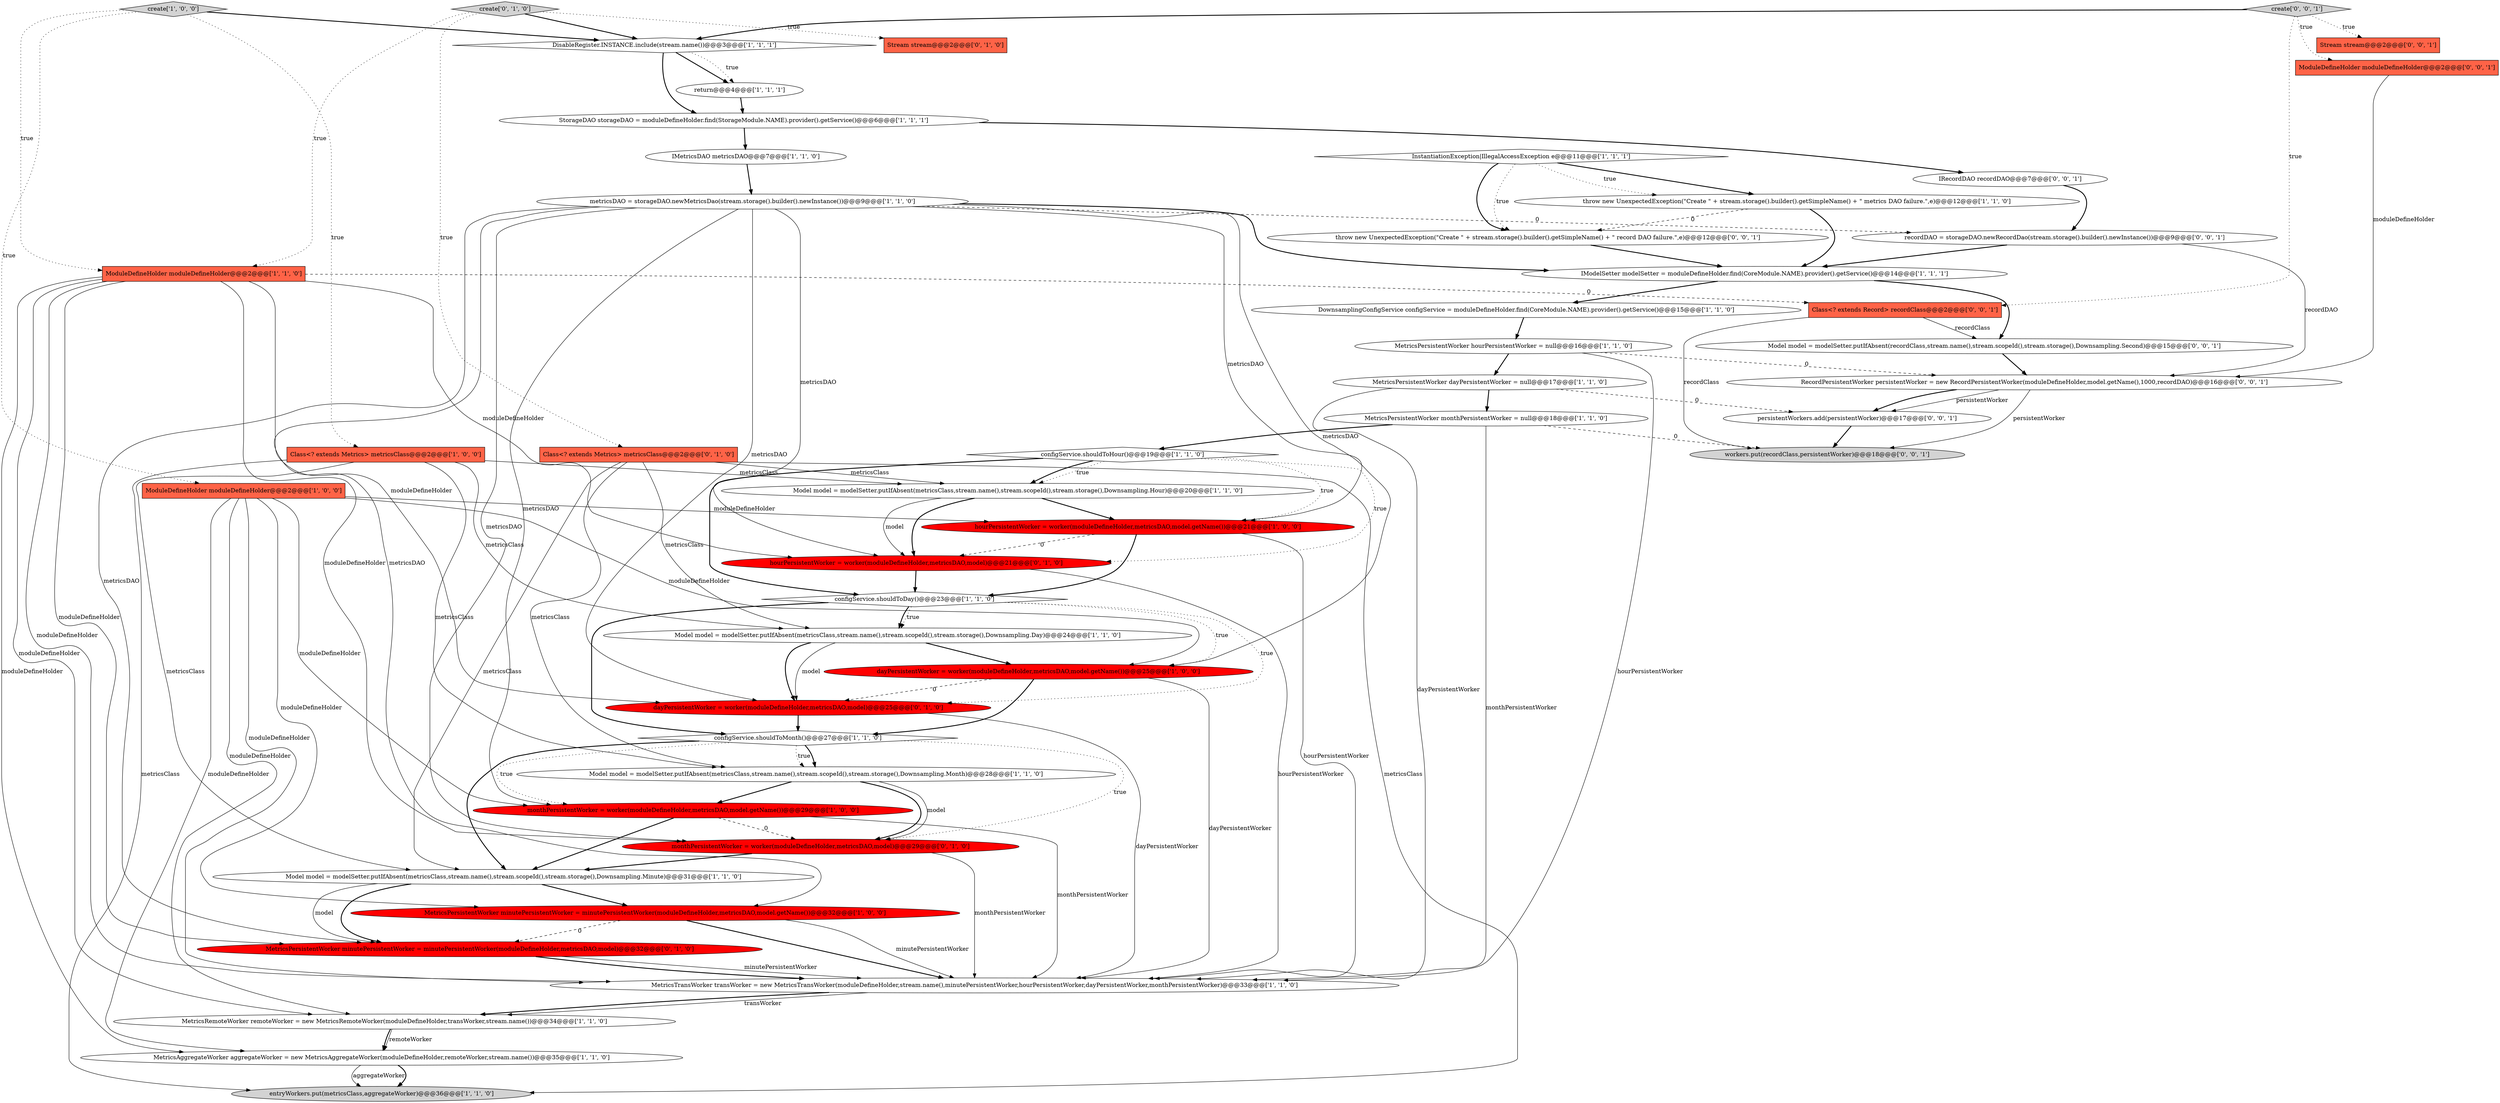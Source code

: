 digraph {
21 [style = filled, label = "return@@@4@@@['1', '1', '1']", fillcolor = white, shape = ellipse image = "AAA0AAABBB1BBB"];
22 [style = filled, label = "Model model = modelSetter.putIfAbsent(metricsClass,stream.name(),stream.scopeId(),stream.storage(),Downsampling.Minute)@@@31@@@['1', '1', '0']", fillcolor = white, shape = ellipse image = "AAA0AAABBB1BBB"];
38 [style = filled, label = "create['0', '0', '1']", fillcolor = lightgray, shape = diamond image = "AAA0AAABBB3BBB"];
45 [style = filled, label = "throw new UnexpectedException(\"Create \" + stream.storage().builder().getSimpleName() + \" record DAO failure.\",e)@@@12@@@['0', '0', '1']", fillcolor = white, shape = ellipse image = "AAA0AAABBB3BBB"];
25 [style = filled, label = "configService.shouldToHour()@@@19@@@['1', '1', '0']", fillcolor = white, shape = diamond image = "AAA0AAABBB1BBB"];
24 [style = filled, label = "IMetricsDAO metricsDAO@@@7@@@['1', '1', '0']", fillcolor = white, shape = ellipse image = "AAA0AAABBB1BBB"];
9 [style = filled, label = "DisableRegister.INSTANCE.include(stream.name())@@@3@@@['1', '1', '1']", fillcolor = white, shape = diamond image = "AAA0AAABBB1BBB"];
33 [style = filled, label = "monthPersistentWorker = worker(moduleDefineHolder,metricsDAO,model)@@@29@@@['0', '1', '0']", fillcolor = red, shape = ellipse image = "AAA1AAABBB2BBB"];
13 [style = filled, label = "ModuleDefineHolder moduleDefineHolder@@@2@@@['1', '0', '0']", fillcolor = tomato, shape = box image = "AAA0AAABBB1BBB"];
14 [style = filled, label = "ModuleDefineHolder moduleDefineHolder@@@2@@@['1', '1', '0']", fillcolor = tomato, shape = box image = "AAA0AAABBB1BBB"];
26 [style = filled, label = "metricsDAO = storageDAO.newMetricsDao(stream.storage().builder().newInstance())@@@9@@@['1', '1', '0']", fillcolor = white, shape = ellipse image = "AAA0AAABBB1BBB"];
42 [style = filled, label = "workers.put(recordClass,persistentWorker)@@@18@@@['0', '0', '1']", fillcolor = lightgray, shape = ellipse image = "AAA0AAABBB3BBB"];
11 [style = filled, label = "throw new UnexpectedException(\"Create \" + stream.storage().builder().getSimpleName() + \" metrics DAO failure.\",e)@@@12@@@['1', '1', '0']", fillcolor = white, shape = ellipse image = "AAA0AAABBB1BBB"];
4 [style = filled, label = "configService.shouldToDay()@@@23@@@['1', '1', '0']", fillcolor = white, shape = diamond image = "AAA0AAABBB1BBB"];
16 [style = filled, label = "hourPersistentWorker = worker(moduleDefineHolder,metricsDAO,model.getName())@@@21@@@['1', '0', '0']", fillcolor = red, shape = ellipse image = "AAA1AAABBB1BBB"];
1 [style = filled, label = "configService.shouldToMonth()@@@27@@@['1', '1', '0']", fillcolor = white, shape = diamond image = "AAA0AAABBB1BBB"];
40 [style = filled, label = "persistentWorkers.add(persistentWorker)@@@17@@@['0', '0', '1']", fillcolor = white, shape = ellipse image = "AAA0AAABBB3BBB"];
8 [style = filled, label = "monthPersistentWorker = worker(moduleDefineHolder,metricsDAO,model.getName())@@@29@@@['1', '0', '0']", fillcolor = red, shape = ellipse image = "AAA1AAABBB1BBB"];
46 [style = filled, label = "recordDAO = storageDAO.newRecordDao(stream.storage().builder().newInstance())@@@9@@@['0', '0', '1']", fillcolor = white, shape = ellipse image = "AAA0AAABBB3BBB"];
5 [style = filled, label = "dayPersistentWorker = worker(moduleDefineHolder,metricsDAO,model.getName())@@@25@@@['1', '0', '0']", fillcolor = red, shape = ellipse image = "AAA1AAABBB1BBB"];
41 [style = filled, label = "ModuleDefineHolder moduleDefineHolder@@@2@@@['0', '0', '1']", fillcolor = tomato, shape = box image = "AAA0AAABBB3BBB"];
12 [style = filled, label = "DownsamplingConfigService configService = moduleDefineHolder.find(CoreModule.NAME).provider().getService()@@@15@@@['1', '1', '0']", fillcolor = white, shape = ellipse image = "AAA0AAABBB1BBB"];
36 [style = filled, label = "MetricsPersistentWorker minutePersistentWorker = minutePersistentWorker(moduleDefineHolder,metricsDAO,model)@@@32@@@['0', '1', '0']", fillcolor = red, shape = ellipse image = "AAA1AAABBB2BBB"];
28 [style = filled, label = "MetricsRemoteWorker remoteWorker = new MetricsRemoteWorker(moduleDefineHolder,transWorker,stream.name())@@@34@@@['1', '1', '0']", fillcolor = white, shape = ellipse image = "AAA0AAABBB1BBB"];
29 [style = filled, label = "IModelSetter modelSetter = moduleDefineHolder.find(CoreModule.NAME).provider().getService()@@@14@@@['1', '1', '1']", fillcolor = white, shape = ellipse image = "AAA0AAABBB1BBB"];
32 [style = filled, label = "dayPersistentWorker = worker(moduleDefineHolder,metricsDAO,model)@@@25@@@['0', '1', '0']", fillcolor = red, shape = ellipse image = "AAA1AAABBB2BBB"];
10 [style = filled, label = "InstantiationException|IllegalAccessException e@@@11@@@['1', '1', '1']", fillcolor = white, shape = diamond image = "AAA0AAABBB1BBB"];
17 [style = filled, label = "MetricsPersistentWorker dayPersistentWorker = null@@@17@@@['1', '1', '0']", fillcolor = white, shape = ellipse image = "AAA0AAABBB1BBB"];
39 [style = filled, label = "Model model = modelSetter.putIfAbsent(recordClass,stream.name(),stream.scopeId(),stream.storage(),Downsampling.Second)@@@15@@@['0', '0', '1']", fillcolor = white, shape = ellipse image = "AAA0AAABBB3BBB"];
47 [style = filled, label = "Class<? extends Record> recordClass@@@2@@@['0', '0', '1']", fillcolor = tomato, shape = box image = "AAA0AAABBB3BBB"];
43 [style = filled, label = "Stream stream@@@2@@@['0', '0', '1']", fillcolor = tomato, shape = box image = "AAA0AAABBB3BBB"];
20 [style = filled, label = "MetricsAggregateWorker aggregateWorker = new MetricsAggregateWorker(moduleDefineHolder,remoteWorker,stream.name())@@@35@@@['1', '1', '0']", fillcolor = white, shape = ellipse image = "AAA0AAABBB1BBB"];
18 [style = filled, label = "MetricsPersistentWorker monthPersistentWorker = null@@@18@@@['1', '1', '0']", fillcolor = white, shape = ellipse image = "AAA0AAABBB1BBB"];
23 [style = filled, label = "MetricsPersistentWorker minutePersistentWorker = minutePersistentWorker(moduleDefineHolder,metricsDAO,model.getName())@@@32@@@['1', '0', '0']", fillcolor = red, shape = ellipse image = "AAA1AAABBB1BBB"];
3 [style = filled, label = "Class<? extends Metrics> metricsClass@@@2@@@['1', '0', '0']", fillcolor = tomato, shape = box image = "AAA0AAABBB1BBB"];
48 [style = filled, label = "IRecordDAO recordDAO@@@7@@@['0', '0', '1']", fillcolor = white, shape = ellipse image = "AAA0AAABBB3BBB"];
44 [style = filled, label = "RecordPersistentWorker persistentWorker = new RecordPersistentWorker(moduleDefineHolder,model.getName(),1000,recordDAO)@@@16@@@['0', '0', '1']", fillcolor = white, shape = ellipse image = "AAA0AAABBB3BBB"];
2 [style = filled, label = "MetricsTransWorker transWorker = new MetricsTransWorker(moduleDefineHolder,stream.name(),minutePersistentWorker,hourPersistentWorker,dayPersistentWorker,monthPersistentWorker)@@@33@@@['1', '1', '0']", fillcolor = white, shape = ellipse image = "AAA0AAABBB1BBB"];
31 [style = filled, label = "Stream stream@@@2@@@['0', '1', '0']", fillcolor = tomato, shape = box image = "AAA0AAABBB2BBB"];
6 [style = filled, label = "create['1', '0', '0']", fillcolor = lightgray, shape = diamond image = "AAA0AAABBB1BBB"];
27 [style = filled, label = "MetricsPersistentWorker hourPersistentWorker = null@@@16@@@['1', '1', '0']", fillcolor = white, shape = ellipse image = "AAA0AAABBB1BBB"];
34 [style = filled, label = "create['0', '1', '0']", fillcolor = lightgray, shape = diamond image = "AAA0AAABBB2BBB"];
15 [style = filled, label = "Model model = modelSetter.putIfAbsent(metricsClass,stream.name(),stream.scopeId(),stream.storage(),Downsampling.Month)@@@28@@@['1', '1', '0']", fillcolor = white, shape = ellipse image = "AAA0AAABBB1BBB"];
19 [style = filled, label = "Model model = modelSetter.putIfAbsent(metricsClass,stream.name(),stream.scopeId(),stream.storage(),Downsampling.Hour)@@@20@@@['1', '1', '0']", fillcolor = white, shape = ellipse image = "AAA0AAABBB1BBB"];
0 [style = filled, label = "StorageDAO storageDAO = moduleDefineHolder.find(StorageModule.NAME).provider().getService()@@@6@@@['1', '1', '1']", fillcolor = white, shape = ellipse image = "AAA0AAABBB1BBB"];
30 [style = filled, label = "entryWorkers.put(metricsClass,aggregateWorker)@@@36@@@['1', '1', '0']", fillcolor = lightgray, shape = ellipse image = "AAA0AAABBB1BBB"];
37 [style = filled, label = "Class<? extends Metrics> metricsClass@@@2@@@['0', '1', '0']", fillcolor = tomato, shape = box image = "AAA0AAABBB2BBB"];
7 [style = filled, label = "Model model = modelSetter.putIfAbsent(metricsClass,stream.name(),stream.scopeId(),stream.storage(),Downsampling.Day)@@@24@@@['1', '1', '0']", fillcolor = white, shape = ellipse image = "AAA0AAABBB1BBB"];
35 [style = filled, label = "hourPersistentWorker = worker(moduleDefineHolder,metricsDAO,model)@@@21@@@['0', '1', '0']", fillcolor = red, shape = ellipse image = "AAA1AAABBB2BBB"];
7->32 [style = bold, label=""];
37->30 [style = solid, label="metricsClass"];
34->9 [style = bold, label=""];
14->33 [style = solid, label="moduleDefineHolder"];
28->20 [style = bold, label=""];
38->41 [style = dotted, label="true"];
8->33 [style = dashed, label="0"];
16->35 [style = dashed, label="0"];
25->35 [style = dotted, label="true"];
4->7 [style = dotted, label="true"];
11->29 [style = bold, label=""];
5->2 [style = solid, label="dayPersistentWorker"];
26->32 [style = solid, label="metricsDAO"];
3->22 [style = solid, label="metricsClass"];
22->36 [style = solid, label="model"];
36->2 [style = bold, label=""];
0->24 [style = bold, label=""];
23->2 [style = solid, label="minutePersistentWorker"];
25->19 [style = bold, label=""];
9->21 [style = bold, label=""];
27->17 [style = bold, label=""];
16->2 [style = solid, label="hourPersistentWorker"];
6->3 [style = dotted, label="true"];
25->19 [style = dotted, label="true"];
34->14 [style = dotted, label="true"];
34->37 [style = dotted, label="true"];
2->28 [style = bold, label=""];
37->22 [style = solid, label="metricsClass"];
10->11 [style = bold, label=""];
26->33 [style = solid, label="metricsDAO"];
13->20 [style = solid, label="moduleDefineHolder"];
21->0 [style = bold, label=""];
8->2 [style = solid, label="monthPersistentWorker"];
29->39 [style = bold, label=""];
6->13 [style = dotted, label="true"];
14->47 [style = dashed, label="0"];
36->2 [style = solid, label="minutePersistentWorker"];
27->2 [style = solid, label="hourPersistentWorker"];
9->21 [style = dotted, label="true"];
22->23 [style = bold, label=""];
3->19 [style = solid, label="metricsClass"];
46->44 [style = solid, label="recordDAO"];
45->29 [style = bold, label=""];
3->30 [style = solid, label="metricsClass"];
8->22 [style = bold, label=""];
18->42 [style = dashed, label="0"];
13->2 [style = solid, label="moduleDefineHolder"];
5->32 [style = dashed, label="0"];
5->1 [style = bold, label=""];
6->14 [style = dotted, label="true"];
3->15 [style = solid, label="metricsClass"];
26->35 [style = solid, label="metricsDAO"];
1->33 [style = dotted, label="true"];
34->31 [style = dotted, label="true"];
7->5 [style = bold, label=""];
1->15 [style = dotted, label="true"];
17->2 [style = solid, label="dayPersistentWorker"];
19->35 [style = solid, label="model"];
10->45 [style = bold, label=""];
1->8 [style = dotted, label="true"];
18->25 [style = bold, label=""];
0->48 [style = bold, label=""];
4->32 [style = dotted, label="true"];
47->42 [style = solid, label="recordClass"];
13->8 [style = solid, label="moduleDefineHolder"];
2->28 [style = solid, label="transWorker"];
15->33 [style = bold, label=""];
4->5 [style = dotted, label="true"];
11->45 [style = dashed, label="0"];
26->16 [style = solid, label="metricsDAO"];
18->2 [style = solid, label="monthPersistentWorker"];
15->33 [style = solid, label="model"];
14->35 [style = solid, label="moduleDefineHolder"];
37->19 [style = solid, label="metricsClass"];
14->36 [style = solid, label="moduleDefineHolder"];
38->9 [style = bold, label=""];
10->45 [style = dotted, label="true"];
13->28 [style = solid, label="moduleDefineHolder"];
4->7 [style = bold, label=""];
46->29 [style = bold, label=""];
44->42 [style = solid, label="persistentWorker"];
32->2 [style = solid, label="dayPersistentWorker"];
19->16 [style = bold, label=""];
48->46 [style = bold, label=""];
24->26 [style = bold, label=""];
26->36 [style = solid, label="metricsDAO"];
10->11 [style = dotted, label="true"];
26->5 [style = solid, label="metricsDAO"];
20->30 [style = solid, label="aggregateWorker"];
14->20 [style = solid, label="moduleDefineHolder"];
19->35 [style = bold, label=""];
32->1 [style = bold, label=""];
27->44 [style = dashed, label="0"];
4->1 [style = bold, label=""];
23->2 [style = bold, label=""];
16->4 [style = bold, label=""];
14->28 [style = solid, label="moduleDefineHolder"];
12->27 [style = bold, label=""];
15->8 [style = bold, label=""];
33->22 [style = bold, label=""];
25->16 [style = dotted, label="true"];
37->15 [style = solid, label="metricsClass"];
37->7 [style = solid, label="metricsClass"];
9->0 [style = bold, label=""];
7->32 [style = solid, label="model"];
39->44 [style = bold, label=""];
28->20 [style = solid, label="remoteWorker"];
26->29 [style = bold, label=""];
1->15 [style = bold, label=""];
44->40 [style = bold, label=""];
35->2 [style = solid, label="hourPersistentWorker"];
25->4 [style = bold, label=""];
41->44 [style = solid, label="moduleDefineHolder"];
33->2 [style = solid, label="monthPersistentWorker"];
13->23 [style = solid, label="moduleDefineHolder"];
35->4 [style = bold, label=""];
47->39 [style = solid, label="recordClass"];
14->2 [style = solid, label="moduleDefineHolder"];
3->7 [style = solid, label="metricsClass"];
1->22 [style = bold, label=""];
23->36 [style = dashed, label="0"];
13->16 [style = solid, label="moduleDefineHolder"];
29->12 [style = bold, label=""];
38->43 [style = dotted, label="true"];
26->8 [style = solid, label="metricsDAO"];
13->5 [style = solid, label="moduleDefineHolder"];
17->40 [style = dashed, label="0"];
22->36 [style = bold, label=""];
38->47 [style = dotted, label="true"];
6->9 [style = bold, label=""];
20->30 [style = bold, label=""];
26->23 [style = solid, label="metricsDAO"];
14->32 [style = solid, label="moduleDefineHolder"];
40->42 [style = bold, label=""];
17->18 [style = bold, label=""];
26->46 [style = dashed, label="0"];
44->40 [style = solid, label="persistentWorker"];
}
